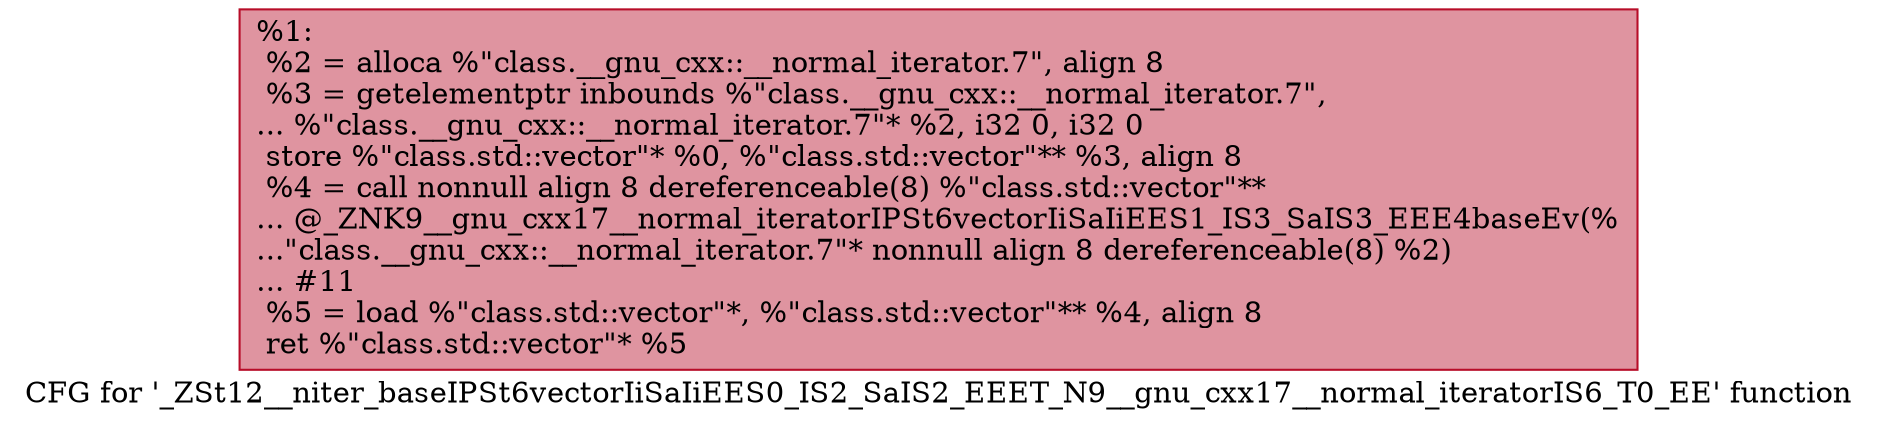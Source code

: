 digraph "CFG for '_ZSt12__niter_baseIPSt6vectorIiSaIiEES0_IS2_SaIS2_EEET_N9__gnu_cxx17__normal_iteratorIS6_T0_EE' function" {
	label="CFG for '_ZSt12__niter_baseIPSt6vectorIiSaIiEES0_IS2_SaIS2_EEET_N9__gnu_cxx17__normal_iteratorIS6_T0_EE' function";

	Node0x559aeab4cf20 [shape=record,color="#b70d28ff", style=filled, fillcolor="#b70d2870",label="{%1:\l  %2 = alloca %\"class.__gnu_cxx::__normal_iterator.7\", align 8\l  %3 = getelementptr inbounds %\"class.__gnu_cxx::__normal_iterator.7\",\l... %\"class.__gnu_cxx::__normal_iterator.7\"* %2, i32 0, i32 0\l  store %\"class.std::vector\"* %0, %\"class.std::vector\"** %3, align 8\l  %4 = call nonnull align 8 dereferenceable(8) %\"class.std::vector\"**\l... @_ZNK9__gnu_cxx17__normal_iteratorIPSt6vectorIiSaIiEES1_IS3_SaIS3_EEE4baseEv(%\l...\"class.__gnu_cxx::__normal_iterator.7\"* nonnull align 8 dereferenceable(8) %2)\l... #11\l  %5 = load %\"class.std::vector\"*, %\"class.std::vector\"** %4, align 8\l  ret %\"class.std::vector\"* %5\l}"];
}
